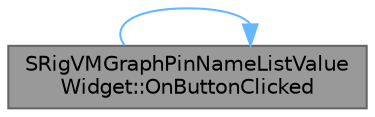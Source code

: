 digraph "SRigVMGraphPinNameListValueWidget::OnButtonClicked"
{
 // INTERACTIVE_SVG=YES
 // LATEX_PDF_SIZE
  bgcolor="transparent";
  edge [fontname=Helvetica,fontsize=10,labelfontname=Helvetica,labelfontsize=10];
  node [fontname=Helvetica,fontsize=10,shape=box,height=0.2,width=0.4];
  rankdir="LR";
  Node1 [id="Node000001",label="SRigVMGraphPinNameListValue\lWidget::OnButtonClicked",height=0.2,width=0.4,color="gray40", fillcolor="grey60", style="filled", fontcolor="black",tooltip="Handle clicking on the content menu."];
  Node1 -> Node1 [id="edge1_Node000001_Node000001",color="steelblue1",style="solid",tooltip=" "];
}

